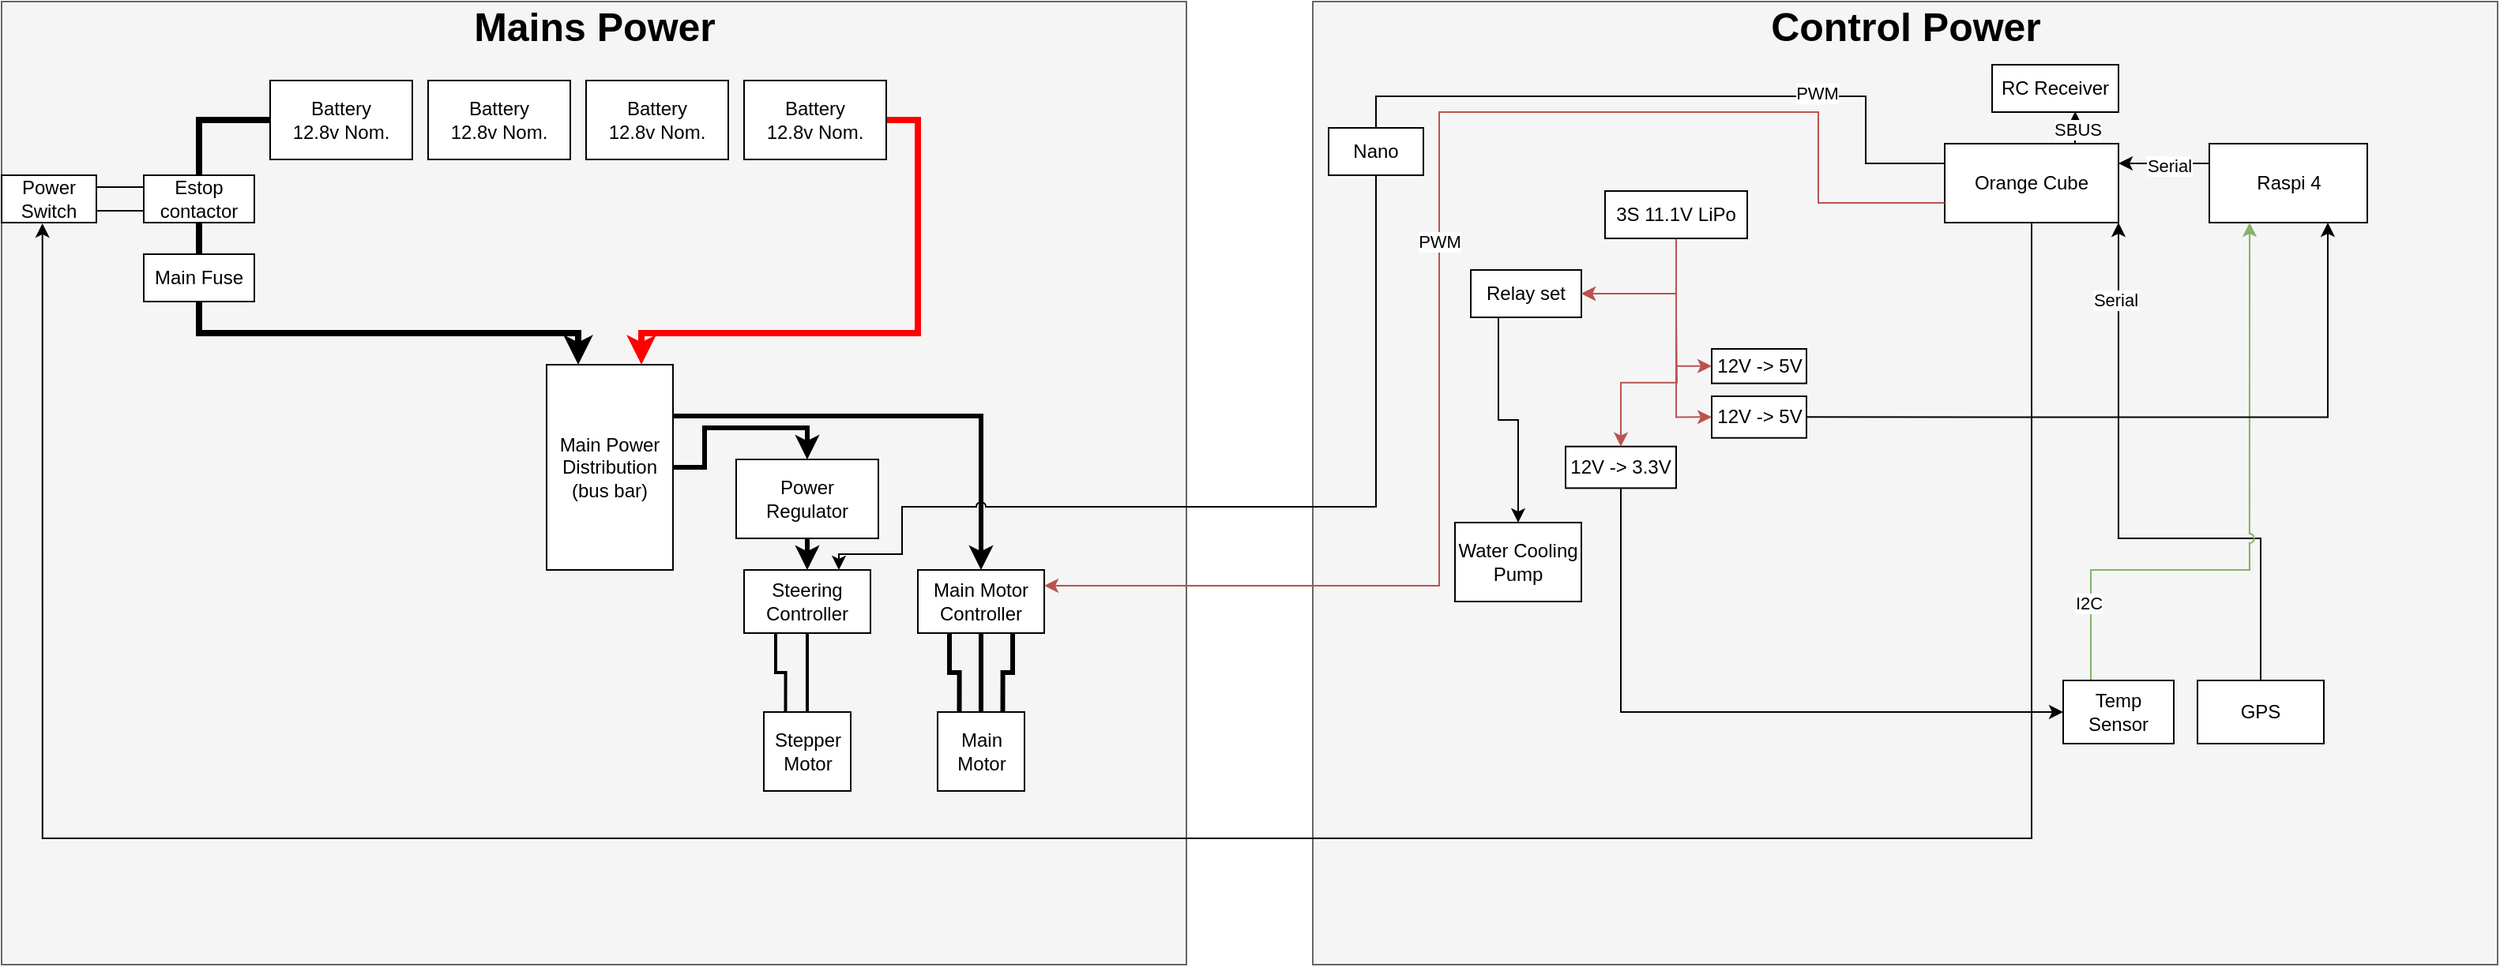 <mxfile version="26.1.2" pages="2">
  <diagram name="Page-1" id="ZD2AZY3po_YRkWNy0Gxr">
    <mxGraphModel grid="1" page="1" gridSize="10" guides="1" tooltips="1" connect="1" arrows="1" fold="1" pageScale="1" pageWidth="850" pageHeight="1100" math="0" shadow="0">
      <root>
        <mxCell id="0" />
        <mxCell id="1" parent="0" />
        <mxCell id="zreNwE0DzPGTC0d9nGYA-27" value="" style="rounded=0;whiteSpace=wrap;html=1;movable=0;resizable=0;rotatable=0;deletable=0;editable=0;locked=1;connectable=0;fillColor=#f5f5f5;fontColor=#333333;strokeColor=#666666;" vertex="1" parent="1">
          <mxGeometry x="870" y="40" width="750" height="610" as="geometry" />
        </mxCell>
        <mxCell id="zreNwE0DzPGTC0d9nGYA-13" value="" style="rounded=0;whiteSpace=wrap;html=1;movable=0;resizable=0;rotatable=0;deletable=0;editable=0;locked=1;connectable=0;fillColor=#f5f5f5;fontColor=#333333;strokeColor=#666666;" vertex="1" parent="1">
          <mxGeometry x="40" y="40" width="750" height="610" as="geometry" />
        </mxCell>
        <mxCell id="zreNwE0DzPGTC0d9nGYA-7" style="edgeStyle=orthogonalEdgeStyle;rounded=0;orthogonalLoop=1;jettySize=auto;html=1;exitX=0;exitY=0.5;exitDx=0;exitDy=0;endArrow=none;endFill=0;entryX=0.5;entryY=0;entryDx=0;entryDy=0;strokeWidth=4;" edge="1" parent="1" source="zreNwE0DzPGTC0d9nGYA-1" target="zreNwE0DzPGTC0d9nGYA-9">
          <mxGeometry relative="1" as="geometry">
            <mxPoint x="160" y="200" as="targetPoint" />
          </mxGeometry>
        </mxCell>
        <mxCell id="zreNwE0DzPGTC0d9nGYA-1" value="Battery&lt;div&gt;12.8v Nom.&lt;/div&gt;" style="rounded=0;whiteSpace=wrap;html=1;" vertex="1" parent="1">
          <mxGeometry x="210" y="90" width="90" height="50" as="geometry" />
        </mxCell>
        <mxCell id="zreNwE0DzPGTC0d9nGYA-20" style="edgeStyle=orthogonalEdgeStyle;rounded=0;orthogonalLoop=1;jettySize=auto;html=1;exitX=1;exitY=0.25;exitDx=0;exitDy=0;entryX=0.5;entryY=0;entryDx=0;entryDy=0;strokeWidth=3;" edge="1" parent="1" source="zreNwE0DzPGTC0d9nGYA-14" target="zreNwE0DzPGTC0d9nGYA-19">
          <mxGeometry relative="1" as="geometry" />
        </mxCell>
        <mxCell id="zreNwE0DzPGTC0d9nGYA-26" style="edgeStyle=orthogonalEdgeStyle;rounded=0;orthogonalLoop=1;jettySize=auto;html=1;exitX=0.5;exitY=1;exitDx=0;exitDy=0;entryX=0.5;entryY=0;entryDx=0;entryDy=0;strokeWidth=3;" edge="1" parent="1" source="zreNwE0DzPGTC0d9nGYA-36" target="zreNwE0DzPGTC0d9nGYA-25">
          <mxGeometry relative="1" as="geometry" />
        </mxCell>
        <mxCell id="zreNwE0DzPGTC0d9nGYA-14" value="Main Power Distribution (bus bar)" style="rounded=0;whiteSpace=wrap;html=1;" vertex="1" parent="1">
          <mxGeometry x="385" y="270" width="80" height="130" as="geometry" />
        </mxCell>
        <mxCell id="zreNwE0DzPGTC0d9nGYA-31" style="edgeStyle=orthogonalEdgeStyle;rounded=0;orthogonalLoop=1;jettySize=auto;html=1;exitX=0.5;exitY=1;exitDx=0;exitDy=0;entryX=0.5;entryY=0;entryDx=0;entryDy=0;strokeWidth=3;endArrow=none;startFill=0;" edge="1" parent="1" source="zreNwE0DzPGTC0d9nGYA-19" target="zreNwE0DzPGTC0d9nGYA-29">
          <mxGeometry relative="1" as="geometry" />
        </mxCell>
        <mxCell id="zreNwE0DzPGTC0d9nGYA-32" style="edgeStyle=orthogonalEdgeStyle;rounded=0;orthogonalLoop=1;jettySize=auto;html=1;exitX=0.75;exitY=1;exitDx=0;exitDy=0;entryX=0.75;entryY=0;entryDx=0;entryDy=0;strokeWidth=3;endArrow=none;startFill=0;" edge="1" parent="1" source="zreNwE0DzPGTC0d9nGYA-19" target="zreNwE0DzPGTC0d9nGYA-29">
          <mxGeometry relative="1" as="geometry" />
        </mxCell>
        <mxCell id="zreNwE0DzPGTC0d9nGYA-33" style="edgeStyle=orthogonalEdgeStyle;rounded=0;orthogonalLoop=1;jettySize=auto;html=1;exitX=0.25;exitY=1;exitDx=0;exitDy=0;entryX=0.25;entryY=0;entryDx=0;entryDy=0;strokeWidth=3;endArrow=none;startFill=0;" edge="1" parent="1" source="zreNwE0DzPGTC0d9nGYA-19" target="zreNwE0DzPGTC0d9nGYA-29">
          <mxGeometry relative="1" as="geometry" />
        </mxCell>
        <mxCell id="zreNwE0DzPGTC0d9nGYA-19" value="Main Motor Controller" style="rounded=0;whiteSpace=wrap;html=1;" vertex="1" parent="1">
          <mxGeometry x="620" y="400" width="80" height="40" as="geometry" />
        </mxCell>
        <mxCell id="zreNwE0DzPGTC0d9nGYA-4" value="Battery&lt;div&gt;12.8v Nom.&lt;/div&gt;" style="rounded=0;whiteSpace=wrap;html=1;" vertex="1" parent="1">
          <mxGeometry x="310" y="90" width="90" height="50" as="geometry" />
        </mxCell>
        <mxCell id="zreNwE0DzPGTC0d9nGYA-21" value="&lt;font size=&quot;1&quot; style=&quot;&quot;&gt;&lt;b style=&quot;font-size: 25px;&quot;&gt;Mains Power&lt;/b&gt;&lt;/font&gt;" style="text;html=1;align=center;verticalAlign=middle;whiteSpace=wrap;rounded=0;" vertex="1" parent="1">
          <mxGeometry x="292.5" y="40" width="245" height="30" as="geometry" />
        </mxCell>
        <mxCell id="zreNwE0DzPGTC0d9nGYA-12" style="edgeStyle=orthogonalEdgeStyle;rounded=0;orthogonalLoop=1;jettySize=auto;html=1;exitX=0.5;exitY=1;exitDx=0;exitDy=0;entryX=0.5;entryY=0;entryDx=0;entryDy=0;endArrow=none;endFill=0;strokeWidth=4;" edge="1" parent="1" source="zreNwE0DzPGTC0d9nGYA-9" target="zreNwE0DzPGTC0d9nGYA-10">
          <mxGeometry relative="1" as="geometry" />
        </mxCell>
        <mxCell id="zreNwE0DzPGTC0d9nGYA-9" value="Estop contactor" style="rounded=0;whiteSpace=wrap;html=1;" vertex="1" parent="1">
          <mxGeometry x="130" y="150" width="70" height="30" as="geometry" />
        </mxCell>
        <mxCell id="3sMR3VsLrN0ZcjiLXHX5-24" style="edgeStyle=orthogonalEdgeStyle;rounded=0;orthogonalLoop=1;jettySize=auto;html=1;exitX=0.5;exitY=1;exitDx=0;exitDy=0;entryX=1;entryY=0.5;entryDx=0;entryDy=0;fillColor=#f8cecc;strokeColor=#b85450;" edge="1" parent="1" source="3sMR3VsLrN0ZcjiLXHX5-1" target="h8vWr-0fU1azsKMIVWBq-1">
          <mxGeometry relative="1" as="geometry">
            <mxPoint x="1100" y="170" as="targetPoint" />
            <Array as="points">
              <mxPoint x="1100" y="225" />
            </Array>
          </mxGeometry>
        </mxCell>
        <mxCell id="3sMR3VsLrN0ZcjiLXHX5-1" value="3S 11.1V LiPo" style="rounded=0;whiteSpace=wrap;html=1;" vertex="1" parent="1">
          <mxGeometry x="1055" y="160" width="90" height="30" as="geometry" />
        </mxCell>
        <mxCell id="zreNwE0DzPGTC0d9nGYA-17" style="edgeStyle=orthogonalEdgeStyle;rounded=0;orthogonalLoop=1;jettySize=auto;html=1;exitX=0.5;exitY=1;exitDx=0;exitDy=0;entryX=0.25;entryY=0;entryDx=0;entryDy=0;strokeWidth=4;" edge="1" parent="1" source="zreNwE0DzPGTC0d9nGYA-10" target="zreNwE0DzPGTC0d9nGYA-14">
          <mxGeometry relative="1" as="geometry" />
        </mxCell>
        <mxCell id="zreNwE0DzPGTC0d9nGYA-10" value="Main Fuse" style="rounded=0;whiteSpace=wrap;html=1;" vertex="1" parent="1">
          <mxGeometry x="130" y="200" width="70" height="30" as="geometry" />
        </mxCell>
        <mxCell id="5YNw9E2dcwWVD_3MhTGU-11" style="edgeStyle=orthogonalEdgeStyle;rounded=0;orthogonalLoop=1;jettySize=auto;html=1;exitX=0.5;exitY=0;exitDx=0;exitDy=0;entryX=1;entryY=1;entryDx=0;entryDy=0;jumpStyle=arc;" edge="1" parent="1" source="5YNw9E2dcwWVD_3MhTGU-2" target="3sMR3VsLrN0ZcjiLXHX5-4">
          <mxGeometry relative="1" as="geometry">
            <Array as="points">
              <mxPoint x="1470" y="380" />
              <mxPoint x="1380" y="380" />
            </Array>
          </mxGeometry>
        </mxCell>
        <mxCell id="3KcajGZly7d9iE73Feds-2" value="Serial" style="edgeLabel;html=1;align=center;verticalAlign=middle;resizable=0;points=[];" connectable="0" vertex="1" parent="5YNw9E2dcwWVD_3MhTGU-11">
          <mxGeometry x="0.744" y="2" relative="1" as="geometry">
            <mxPoint as="offset" />
          </mxGeometry>
        </mxCell>
        <mxCell id="5YNw9E2dcwWVD_3MhTGU-2" value="GPS" style="rounded=0;whiteSpace=wrap;html=1;" vertex="1" parent="1">
          <mxGeometry x="1430" y="470" width="80" height="40" as="geometry" />
        </mxCell>
        <mxCell id="3sMR3VsLrN0ZcjiLXHX5-23" style="edgeStyle=orthogonalEdgeStyle;rounded=0;orthogonalLoop=1;jettySize=auto;html=1;exitX=0;exitY=0.25;exitDx=0;exitDy=0;entryX=0.75;entryY=0;entryDx=0;entryDy=0;jumpStyle=arc;" edge="1" parent="1" source="3sMR3VsLrN0ZcjiLXHX5-4" target="zreNwE0DzPGTC0d9nGYA-25">
          <mxGeometry relative="1" as="geometry">
            <Array as="points">
              <mxPoint x="1220" y="143" />
              <mxPoint x="1220" y="100" />
              <mxPoint x="910" y="100" />
              <mxPoint x="910" y="360" />
              <mxPoint x="610" y="360" />
              <mxPoint x="610" y="390" />
              <mxPoint x="570" y="390" />
            </Array>
          </mxGeometry>
        </mxCell>
        <mxCell id="kqWejGTpFmdWCvAGBIy--8" value="PWM" style="edgeLabel;html=1;align=center;verticalAlign=middle;resizable=0;points=[];" connectable="0" vertex="1" parent="3sMR3VsLrN0ZcjiLXHX5-23">
          <mxGeometry x="-0.763" y="-2" relative="1" as="geometry">
            <mxPoint as="offset" />
          </mxGeometry>
        </mxCell>
        <mxCell id="3sMR3VsLrN0ZcjiLXHX5-4" value="&lt;div align=&quot;center&quot;&gt;Orange Cube&lt;/div&gt;" style="rounded=0;whiteSpace=wrap;html=1;align=center;" vertex="1" parent="1">
          <mxGeometry x="1270" y="130" width="110" height="50" as="geometry" />
        </mxCell>
        <mxCell id="5YNw9E2dcwWVD_3MhTGU-13" style="edgeStyle=orthogonalEdgeStyle;rounded=0;orthogonalLoop=1;jettySize=auto;html=1;exitX=0;exitY=0.25;exitDx=0;exitDy=0;entryX=1;entryY=0.25;entryDx=0;entryDy=0;jumpStyle=arc;" edge="1" parent="1" source="5YNw9E2dcwWVD_3MhTGU-4" target="3sMR3VsLrN0ZcjiLXHX5-4">
          <mxGeometry relative="1" as="geometry" />
        </mxCell>
        <mxCell id="3KcajGZly7d9iE73Feds-1" value="Serial" style="edgeLabel;html=1;align=center;verticalAlign=middle;resizable=0;points=[];" connectable="0" vertex="1" parent="5YNw9E2dcwWVD_3MhTGU-13">
          <mxGeometry x="-0.091" y="1" relative="1" as="geometry">
            <mxPoint as="offset" />
          </mxGeometry>
        </mxCell>
        <mxCell id="5YNw9E2dcwWVD_3MhTGU-4" value="Raspi 4" style="rounded=0;whiteSpace=wrap;html=1;" vertex="1" parent="1">
          <mxGeometry x="1437.5" y="130" width="100" height="50" as="geometry" />
        </mxCell>
        <mxCell id="zreNwE0DzPGTC0d9nGYA-11" style="edgeStyle=orthogonalEdgeStyle;rounded=0;orthogonalLoop=1;jettySize=auto;html=1;exitX=1;exitY=0.5;exitDx=0;exitDy=0;endArrow=classic;endFill=1;entryX=0.75;entryY=0;entryDx=0;entryDy=0;strokeWidth=4;strokeColor=#FF0000;" edge="1" parent="1" source="zreNwE0DzPGTC0d9nGYA-3" target="zreNwE0DzPGTC0d9nGYA-14">
          <mxGeometry relative="1" as="geometry">
            <mxPoint x="640.0" y="190" as="targetPoint" />
            <Array as="points">
              <mxPoint x="620" y="115" />
              <mxPoint x="620" y="250" />
              <mxPoint x="445" y="250" />
            </Array>
          </mxGeometry>
        </mxCell>
        <mxCell id="3sMR3VsLrN0ZcjiLXHX5-11" style="edgeStyle=orthogonalEdgeStyle;rounded=0;orthogonalLoop=1;jettySize=auto;html=1;exitX=0.25;exitY=0;exitDx=0;exitDy=0;fillColor=#d5e8d4;strokeColor=#82b366;jumpStyle=arc;entryX=0.25;entryY=1;entryDx=0;entryDy=0;" edge="1" parent="1" source="5YNw9E2dcwWVD_3MhTGU-5" target="5YNw9E2dcwWVD_3MhTGU-4">
          <mxGeometry relative="1" as="geometry">
            <mxPoint x="1345" y="475" as="sourcePoint" />
            <mxPoint x="1351" y="210" as="targetPoint" />
            <Array as="points">
              <mxPoint x="1362" y="400" />
              <mxPoint x="1463" y="400" />
              <mxPoint x="1463" y="180" />
            </Array>
          </mxGeometry>
        </mxCell>
        <mxCell id="3sMR3VsLrN0ZcjiLXHX5-12" value="I2C" style="edgeLabel;html=1;align=center;verticalAlign=middle;resizable=0;points=[];" vertex="1" connectable="0" parent="3sMR3VsLrN0ZcjiLXHX5-11">
          <mxGeometry x="-0.801" relative="1" as="geometry">
            <mxPoint x="-2" y="-10" as="offset" />
          </mxGeometry>
        </mxCell>
        <mxCell id="5YNw9E2dcwWVD_3MhTGU-5" value="Temp Sensor" style="rounded=0;whiteSpace=wrap;html=1;" vertex="1" parent="1">
          <mxGeometry x="1345" y="470" width="70" height="40" as="geometry" />
        </mxCell>
        <mxCell id="zreNwE0DzPGTC0d9nGYA-3" value="Battery&lt;div&gt;12.8v Nom.&lt;/div&gt;" style="rounded=0;whiteSpace=wrap;html=1;" vertex="1" parent="1">
          <mxGeometry x="510" y="90" width="90" height="50" as="geometry" />
        </mxCell>
        <mxCell id="3sMR3VsLrN0ZcjiLXHX5-8" style="edgeStyle=orthogonalEdgeStyle;rounded=0;orthogonalLoop=1;jettySize=auto;html=1;exitX=0;exitY=0.75;exitDx=0;exitDy=0;entryX=1;entryY=0.25;entryDx=0;entryDy=0;fillColor=#f8cecc;strokeColor=#b85450;jumpStyle=arc;" edge="1" parent="1" source="3sMR3VsLrN0ZcjiLXHX5-4" target="zreNwE0DzPGTC0d9nGYA-19">
          <mxGeometry relative="1" as="geometry">
            <Array as="points">
              <mxPoint x="1190" y="167" />
              <mxPoint x="1190" y="110" />
              <mxPoint x="950" y="110" />
              <mxPoint x="950" y="410" />
            </Array>
          </mxGeometry>
        </mxCell>
        <mxCell id="3sMR3VsLrN0ZcjiLXHX5-16" value="PWM" style="edgeLabel;html=1;align=center;verticalAlign=middle;resizable=0;points=[];" vertex="1" connectable="0" parent="3sMR3VsLrN0ZcjiLXHX5-8">
          <mxGeometry x="-0.931" relative="1" as="geometry">
            <mxPoint x="-288" y="24" as="offset" />
          </mxGeometry>
        </mxCell>
        <mxCell id="zreNwE0DzPGTC0d9nGYA-5" value="Battery&lt;div&gt;12.8v Nom.&lt;/div&gt;" style="rounded=0;whiteSpace=wrap;html=1;" vertex="1" parent="1">
          <mxGeometry x="410" y="90" width="90" height="50" as="geometry" />
        </mxCell>
        <mxCell id="zreNwE0DzPGTC0d9nGYA-23" style="edgeStyle=orthogonalEdgeStyle;rounded=0;orthogonalLoop=1;jettySize=auto;html=1;exitX=1;exitY=0.25;exitDx=0;exitDy=0;entryX=0;entryY=0.25;entryDx=0;entryDy=0;endArrow=none;endFill=0;" edge="1" parent="1" source="zreNwE0DzPGTC0d9nGYA-22" target="zreNwE0DzPGTC0d9nGYA-9">
          <mxGeometry relative="1" as="geometry" />
        </mxCell>
        <mxCell id="zreNwE0DzPGTC0d9nGYA-24" style="edgeStyle=orthogonalEdgeStyle;rounded=0;orthogonalLoop=1;jettySize=auto;html=1;exitX=1;exitY=0.75;exitDx=0;exitDy=0;entryX=0;entryY=0.75;entryDx=0;entryDy=0;endArrow=none;endFill=0;" edge="1" parent="1" source="zreNwE0DzPGTC0d9nGYA-22" target="zreNwE0DzPGTC0d9nGYA-9">
          <mxGeometry relative="1" as="geometry" />
        </mxCell>
        <mxCell id="zreNwE0DzPGTC0d9nGYA-22" value="Power Switch" style="rounded=0;whiteSpace=wrap;html=1;" vertex="1" parent="1">
          <mxGeometry x="40" y="150" width="60" height="30" as="geometry" />
        </mxCell>
        <mxCell id="zreNwE0DzPGTC0d9nGYA-34" style="edgeStyle=orthogonalEdgeStyle;rounded=0;orthogonalLoop=1;jettySize=auto;html=1;exitX=0.25;exitY=1;exitDx=0;exitDy=0;entryX=0.25;entryY=0;entryDx=0;entryDy=0;strokeWidth=2;endArrow=none;startFill=0;" edge="1" parent="1" source="zreNwE0DzPGTC0d9nGYA-25" target="zreNwE0DzPGTC0d9nGYA-30">
          <mxGeometry relative="1" as="geometry" />
        </mxCell>
        <mxCell id="zreNwE0DzPGTC0d9nGYA-35" style="edgeStyle=orthogonalEdgeStyle;rounded=0;orthogonalLoop=1;jettySize=auto;html=1;exitX=0.5;exitY=1;exitDx=0;exitDy=0;entryX=0.5;entryY=0;entryDx=0;entryDy=0;strokeWidth=2;endArrow=none;startFill=0;" edge="1" parent="1" source="zreNwE0DzPGTC0d9nGYA-25" target="zreNwE0DzPGTC0d9nGYA-30">
          <mxGeometry relative="1" as="geometry" />
        </mxCell>
        <mxCell id="zreNwE0DzPGTC0d9nGYA-25" value="Steering Controller" style="rounded=0;whiteSpace=wrap;html=1;" vertex="1" parent="1">
          <mxGeometry x="510" y="400" width="80" height="40" as="geometry" />
        </mxCell>
        <mxCell id="zreNwE0DzPGTC0d9nGYA-28" value="&lt;font size=&quot;1&quot; style=&quot;&quot;&gt;&lt;b style=&quot;font-size: 25px;&quot;&gt;Control Power&lt;/b&gt;&lt;/font&gt;" style="text;html=1;align=center;verticalAlign=middle;whiteSpace=wrap;rounded=0;" vertex="1" parent="1">
          <mxGeometry x="1122.5" y="40" width="245" height="30" as="geometry" />
        </mxCell>
        <mxCell id="3sMR3VsLrN0ZcjiLXHX5-26" value="&lt;div&gt;Water Cooling Pump&lt;/div&gt;" style="rounded=0;whiteSpace=wrap;html=1;" vertex="1" parent="1">
          <mxGeometry x="960" y="370" width="80" height="50" as="geometry" />
        </mxCell>
        <mxCell id="zreNwE0DzPGTC0d9nGYA-29" value="Main Motor" style="rounded=0;whiteSpace=wrap;html=1;" vertex="1" parent="1">
          <mxGeometry x="632.5" y="490" width="55" height="50" as="geometry" />
        </mxCell>
        <mxCell id="zreNwE0DzPGTC0d9nGYA-30" value="Stepper Motor" style="rounded=0;whiteSpace=wrap;html=1;" vertex="1" parent="1">
          <mxGeometry x="522.5" y="490" width="55" height="50" as="geometry" />
        </mxCell>
        <mxCell id="3sMR3VsLrN0ZcjiLXHX5-27" style="edgeStyle=orthogonalEdgeStyle;rounded=0;orthogonalLoop=1;jettySize=auto;html=1;exitX=0.25;exitY=1;exitDx=0;exitDy=0;entryX=0.5;entryY=0;entryDx=0;entryDy=0;" edge="1" parent="1" source="h8vWr-0fU1azsKMIVWBq-1" target="3sMR3VsLrN0ZcjiLXHX5-26">
          <mxGeometry relative="1" as="geometry" />
        </mxCell>
        <mxCell id="zreNwE0DzPGTC0d9nGYA-37" value="" style="edgeStyle=orthogonalEdgeStyle;rounded=0;orthogonalLoop=1;jettySize=auto;html=1;exitX=1;exitY=0.5;exitDx=0;exitDy=0;entryX=0.5;entryY=0;entryDx=0;entryDy=0;strokeWidth=3;" edge="1" parent="1" source="zreNwE0DzPGTC0d9nGYA-14" target="zreNwE0DzPGTC0d9nGYA-36">
          <mxGeometry relative="1" as="geometry">
            <mxPoint x="465" y="335" as="sourcePoint" />
            <mxPoint x="550" y="400" as="targetPoint" />
          </mxGeometry>
        </mxCell>
        <mxCell id="zreNwE0DzPGTC0d9nGYA-36" value="Power Regulator" style="rounded=0;whiteSpace=wrap;html=1;" vertex="1" parent="1">
          <mxGeometry x="505" y="330" width="90" height="50" as="geometry" />
        </mxCell>
        <mxCell id="3sMR3VsLrN0ZcjiLXHX5-29" style="edgeStyle=orthogonalEdgeStyle;rounded=0;orthogonalLoop=1;jettySize=auto;html=1;exitX=1;exitY=0.5;exitDx=0;exitDy=0;entryX=0.75;entryY=1;entryDx=0;entryDy=0;" edge="1" parent="1" source="3sMR3VsLrN0ZcjiLXHX5-17" target="5YNw9E2dcwWVD_3MhTGU-4">
          <mxGeometry relative="1" as="geometry" />
        </mxCell>
        <mxCell id="3sMR3VsLrN0ZcjiLXHX5-32" style="edgeStyle=orthogonalEdgeStyle;rounded=0;orthogonalLoop=1;jettySize=auto;html=1;exitX=0.5;exitY=1;exitDx=0;exitDy=0;entryX=0;entryY=0.5;entryDx=0;entryDy=0;" edge="1" parent="1" source="3sMR3VsLrN0ZcjiLXHX5-22" target="5YNw9E2dcwWVD_3MhTGU-5">
          <mxGeometry relative="1" as="geometry" />
        </mxCell>
        <mxCell id="3sMR3VsLrN0ZcjiLXHX5-15" value="12V -&amp;gt; 5V" style="rounded=0;whiteSpace=wrap;html=1;" vertex="1" parent="1">
          <mxGeometry x="1122.5" y="260" width="60" height="21.82" as="geometry" />
        </mxCell>
        <mxCell id="3sMR3VsLrN0ZcjiLXHX5-17" value="12V -&amp;gt; 5V" style="rounded=0;whiteSpace=wrap;html=1;" vertex="1" parent="1">
          <mxGeometry x="1122.5" y="290" width="60" height="26.36" as="geometry" />
        </mxCell>
        <mxCell id="3sMR3VsLrN0ZcjiLXHX5-22" value="12V -&amp;gt; 3.3V" style="rounded=0;whiteSpace=wrap;html=1;" vertex="1" parent="1">
          <mxGeometry x="1030" y="321.82" width="70" height="26.36" as="geometry" />
        </mxCell>
        <mxCell id="h8vWr-0fU1azsKMIVWBq-1" value="Relay set" style="rounded=0;whiteSpace=wrap;html=1;" vertex="1" parent="1">
          <mxGeometry x="970" y="210" width="70" height="30" as="geometry" />
        </mxCell>
        <mxCell id="kqWejGTpFmdWCvAGBIy--4" value="RC Receiver" style="rounded=0;whiteSpace=wrap;html=1;" vertex="1" parent="1">
          <mxGeometry x="1300" y="80" width="80" height="30" as="geometry" />
        </mxCell>
        <mxCell id="kqWejGTpFmdWCvAGBIy--5" value="" style="endArrow=classic;html=1;rounded=0;exitX=0.75;exitY=0;exitDx=0;exitDy=0;entryX=0.658;entryY=0.985;entryDx=0;entryDy=0;entryPerimeter=0;" edge="1" parent="1" source="3sMR3VsLrN0ZcjiLXHX5-4" target="kqWejGTpFmdWCvAGBIy--4">
          <mxGeometry width="50" height="50" relative="1" as="geometry">
            <mxPoint x="1300" y="100" as="sourcePoint" />
            <mxPoint x="1350" y="50" as="targetPoint" />
          </mxGeometry>
        </mxCell>
        <mxCell id="kqWejGTpFmdWCvAGBIy--6" value="SBUS" style="edgeLabel;html=1;align=center;verticalAlign=middle;resizable=0;points=[];" connectable="0" vertex="1" parent="kqWejGTpFmdWCvAGBIy--5">
          <mxGeometry x="-0.089" y="-1" relative="1" as="geometry">
            <mxPoint as="offset" />
          </mxGeometry>
        </mxCell>
        <mxCell id="kqWejGTpFmdWCvAGBIy--7" value="Nano" style="rounded=0;whiteSpace=wrap;html=1;" vertex="1" parent="1">
          <mxGeometry x="880" y="120" width="60" height="30" as="geometry" />
        </mxCell>
        <mxCell id="Ww2REBRRZrO2q-sd5Aun-3" style="edgeStyle=orthogonalEdgeStyle;rounded=0;orthogonalLoop=1;jettySize=auto;html=1;exitX=0;exitY=0.5;exitDx=0;exitDy=0;entryX=1;entryY=0.5;entryDx=0;entryDy=0;strokeColor=#B85450;" edge="1" parent="1" target="h8vWr-0fU1azsKMIVWBq-1">
          <mxGeometry relative="1" as="geometry">
            <mxPoint x="1060" y="225" as="sourcePoint" />
          </mxGeometry>
        </mxCell>
        <mxCell id="Ww2REBRRZrO2q-sd5Aun-4" style="edgeStyle=orthogonalEdgeStyle;rounded=0;orthogonalLoop=1;jettySize=auto;html=1;exitX=0.5;exitY=1;exitDx=0;exitDy=0;entryX=0.5;entryY=0;entryDx=0;entryDy=0;strokeColor=#B85450;" edge="1" parent="1" target="3sMR3VsLrN0ZcjiLXHX5-22">
          <mxGeometry relative="1" as="geometry">
            <mxPoint x="1100" y="240" as="sourcePoint" />
          </mxGeometry>
        </mxCell>
        <mxCell id="Ww2REBRRZrO2q-sd5Aun-5" style="edgeStyle=orthogonalEdgeStyle;rounded=0;orthogonalLoop=1;jettySize=auto;html=1;exitX=0.5;exitY=1;exitDx=0;exitDy=0;entryX=0;entryY=0.5;entryDx=0;entryDy=0;strokeColor=#B85450;" edge="1" parent="1" target="3sMR3VsLrN0ZcjiLXHX5-15">
          <mxGeometry relative="1" as="geometry">
            <Array as="points">
              <mxPoint x="1100" y="271" />
            </Array>
            <mxPoint x="1100" y="240" as="sourcePoint" />
          </mxGeometry>
        </mxCell>
        <mxCell id="Ww2REBRRZrO2q-sd5Aun-6" style="edgeStyle=orthogonalEdgeStyle;rounded=0;orthogonalLoop=1;jettySize=auto;html=1;exitX=1;exitY=0.5;exitDx=0;exitDy=0;entryX=0;entryY=0.5;entryDx=0;entryDy=0;strokeColor=#B85450;" edge="1" parent="1" source="h8vWr-0fU1azsKMIVWBq-1" target="3sMR3VsLrN0ZcjiLXHX5-17">
          <mxGeometry relative="1" as="geometry">
            <Array as="points">
              <mxPoint x="1100" y="225" />
              <mxPoint x="1100" y="303" />
            </Array>
            <mxPoint x="1100" y="240" as="sourcePoint" />
          </mxGeometry>
        </mxCell>
        <mxCell id="OfIJZ1knGroHp9U_eQhc-1" style="edgeStyle=orthogonalEdgeStyle;rounded=0;orthogonalLoop=1;jettySize=auto;html=1;exitX=0.5;exitY=1;exitDx=0;exitDy=0;entryX=0.431;entryY=1.015;entryDx=0;entryDy=0;entryPerimeter=0;" edge="1" parent="1" source="3sMR3VsLrN0ZcjiLXHX5-4" target="zreNwE0DzPGTC0d9nGYA-22">
          <mxGeometry relative="1" as="geometry">
            <Array as="points">
              <mxPoint x="1325" y="570" />
              <mxPoint x="66" y="570" />
            </Array>
          </mxGeometry>
        </mxCell>
      </root>
    </mxGraphModel>
  </diagram>
  <diagram id="ePiZd-GHFeUIvusoDIpY" name="Page-2">
    <mxGraphModel grid="1" page="1" gridSize="10" guides="1" tooltips="1" connect="1" arrows="1" fold="1" pageScale="1" pageWidth="850" pageHeight="1100" math="0" shadow="0">
      <root>
        <mxCell id="0" />
        <mxCell id="1" parent="0" />
        <mxCell id="DOTn7qH4twziqL4VAzRf-12" value="" style="rounded=0;whiteSpace=wrap;html=1;fillColor=#F5F5F5;connectable=0;" vertex="1" parent="1">
          <mxGeometry x="100" y="50" width="650" height="270" as="geometry" />
        </mxCell>
        <mxCell id="DOTn7qH4twziqL4VAzRf-5" style="edgeStyle=orthogonalEdgeStyle;rounded=0;orthogonalLoop=1;jettySize=auto;html=1;exitX=1;exitY=0.75;exitDx=0;exitDy=0;entryX=0;entryY=0.25;entryDx=0;entryDy=0;strokeWidth=4;endArrow=none;endFill=0;curved=1;" edge="1" parent="1" source="DOTn7qH4twziqL4VAzRf-1" target="DOTn7qH4twziqL4VAzRf-2">
          <mxGeometry relative="1" as="geometry" />
        </mxCell>
        <mxCell id="DOTn7qH4twziqL4VAzRf-1" value="Battery&lt;div&gt;12.8v Nom.&lt;/div&gt;" style="rounded=0;whiteSpace=wrap;html=1;" vertex="1" parent="1">
          <mxGeometry x="185" y="90" width="90" height="50" as="geometry" />
        </mxCell>
        <mxCell id="DOTn7qH4twziqL4VAzRf-2" value="Battery&lt;div&gt;12.8v Nom.&lt;/div&gt;" style="rounded=0;whiteSpace=wrap;html=1;" vertex="1" parent="1">
          <mxGeometry x="315" y="90" width="90" height="50" as="geometry" />
        </mxCell>
        <mxCell id="DOTn7qH4twziqL4VAzRf-3" value="Battery&lt;div&gt;12.8v Nom.&lt;/div&gt;" style="rounded=0;whiteSpace=wrap;html=1;" vertex="1" parent="1">
          <mxGeometry x="575" y="90" width="90" height="50" as="geometry" />
        </mxCell>
        <mxCell id="DOTn7qH4twziqL4VAzRf-4" value="Battery&lt;div&gt;12.8v Nom.&lt;/div&gt;" style="rounded=0;whiteSpace=wrap;html=1;" vertex="1" parent="1">
          <mxGeometry x="445" y="90" width="90" height="50" as="geometry" />
        </mxCell>
        <mxCell id="DOTn7qH4twziqL4VAzRf-6" style="edgeStyle=orthogonalEdgeStyle;rounded=0;orthogonalLoop=1;jettySize=auto;html=1;exitX=1;exitY=0.75;exitDx=0;exitDy=0;entryX=0;entryY=0.25;entryDx=0;entryDy=0;strokeWidth=4;endArrow=none;endFill=0;curved=1;" edge="1" parent="1" source="DOTn7qH4twziqL4VAzRf-2" target="DOTn7qH4twziqL4VAzRf-4">
          <mxGeometry relative="1" as="geometry">
            <mxPoint x="285" y="138" as="sourcePoint" />
            <mxPoint x="325" y="113" as="targetPoint" />
          </mxGeometry>
        </mxCell>
        <mxCell id="DOTn7qH4twziqL4VAzRf-8" style="edgeStyle=orthogonalEdgeStyle;rounded=0;orthogonalLoop=1;jettySize=auto;html=1;exitX=1;exitY=0.75;exitDx=0;exitDy=0;entryX=0;entryY=0.25;entryDx=0;entryDy=0;strokeWidth=4;endArrow=none;endFill=0;curved=1;" edge="1" parent="1" source="DOTn7qH4twziqL4VAzRf-4" target="DOTn7qH4twziqL4VAzRf-3">
          <mxGeometry relative="1" as="geometry">
            <mxPoint x="415" y="138" as="sourcePoint" />
            <mxPoint x="455" y="113" as="targetPoint" />
          </mxGeometry>
        </mxCell>
        <mxCell id="CxeMSOrERKlVJ8zb56Xm-1" style="edgeStyle=orthogonalEdgeStyle;rounded=1;orthogonalLoop=1;jettySize=auto;html=1;exitX=1;exitY=0.5;exitDx=0;exitDy=0;strokeColor=#FF0000;strokeWidth=4;align=center;verticalAlign=middle;fontFamily=Helvetica;fontSize=11;fontColor=default;labelBackgroundColor=default;endArrow=oval;endFill=1;curved=0;" edge="1" parent="1" source="dGIVRr1nrCgUvFd5vQNy-1">
          <mxGeometry relative="1" as="geometry">
            <mxPoint x="408" y="280" as="targetPoint" />
            <mxPoint x="407.5" y="260" as="sourcePoint" />
            <Array as="points">
              <mxPoint x="408" y="180" />
              <mxPoint x="408" y="280" />
            </Array>
          </mxGeometry>
        </mxCell>
        <mxCell id="CxeMSOrERKlVJ8zb56Xm-4" value="High Voltage Distribution" style="edgeLabel;html=1;align=center;verticalAlign=middle;resizable=0;points=[];labelBackgroundColor=none;" connectable="0" vertex="1" parent="CxeMSOrERKlVJ8zb56Xm-1">
          <mxGeometry x="-0.235" relative="1" as="geometry">
            <mxPoint x="27" y="120" as="offset" />
          </mxGeometry>
        </mxCell>
        <mxCell id="CxeMSOrERKlVJ8zb56Xm-2" style="edgeStyle=orthogonalEdgeStyle;rounded=1;orthogonalLoop=1;jettySize=auto;html=1;exitX=1;exitY=0.5;exitDx=0;exitDy=0;strokeColor=default;strokeWidth=4;align=center;verticalAlign=middle;fontFamily=Helvetica;fontSize=11;fontColor=default;labelBackgroundColor=default;endArrow=oval;endFill=1;curved=0;" edge="1" parent="1" source="DOTn7qH4twziqL4VAzRf-3">
          <mxGeometry relative="1" as="geometry">
            <mxPoint x="444" y="280" as="targetPoint" />
            <mxPoint x="442.5" y="260" as="sourcePoint" />
            <Array as="points">
              <mxPoint x="685" y="115" />
              <mxPoint x="685" y="180" />
              <mxPoint x="444" y="180" />
              <mxPoint x="444" y="280" />
            </Array>
          </mxGeometry>
        </mxCell>
        <mxCell id="DOTn7qH4twziqL4VAzRf-10" style="edgeStyle=orthogonalEdgeStyle;rounded=0;orthogonalLoop=1;jettySize=auto;html=1;exitX=0;exitY=0.5;exitDx=0;exitDy=0;entryX=0;entryY=0.25;entryDx=0;entryDy=0;strokeWidth=4;endArrow=none;endFill=0;curved=1;strokeColor=#FF0000;" edge="1" parent="1" source="FrV0u2xLDczyCekJsZLG-2" target="DOTn7qH4twziqL4VAzRf-1">
          <mxGeometry relative="1" as="geometry">
            <mxPoint x="425" y="148" as="sourcePoint" />
            <mxPoint x="465" y="123" as="targetPoint" />
          </mxGeometry>
        </mxCell>
        <mxCell id="FrV0u2xLDczyCekJsZLG-3" value="" style="edgeStyle=orthogonalEdgeStyle;rounded=0;orthogonalLoop=1;jettySize=auto;html=1;exitX=0;exitY=0.5;exitDx=0;exitDy=0;entryX=1;entryY=0.5;entryDx=0;entryDy=0;strokeWidth=4;endArrow=none;endFill=0;curved=1;strokeColor=#FF0000;" edge="1" parent="1" source="dGIVRr1nrCgUvFd5vQNy-1" target="FrV0u2xLDczyCekJsZLG-2">
          <mxGeometry relative="1" as="geometry">
            <mxPoint x="408" y="200" as="sourcePoint" />
            <mxPoint x="185" y="103" as="targetPoint" />
          </mxGeometry>
        </mxCell>
        <mxCell id="dGIVRr1nrCgUvFd5vQNy-5" style="edgeStyle=orthogonalEdgeStyle;rounded=1;orthogonalLoop=1;jettySize=auto;html=1;exitX=0.25;exitY=1;exitDx=0;exitDy=0;entryX=0.5;entryY=0;entryDx=0;entryDy=0;curved=0;endArrow=none;startFill=0;" edge="1" parent="1" source="FrV0u2xLDczyCekJsZLG-2" target="dGIVRr1nrCgUvFd5vQNy-4">
          <mxGeometry relative="1" as="geometry" />
        </mxCell>
        <mxCell id="dGIVRr1nrCgUvFd5vQNy-11" style="edgeStyle=orthogonalEdgeStyle;rounded=1;orthogonalLoop=1;jettySize=auto;html=1;exitX=0.75;exitY=1;exitDx=0;exitDy=0;dashed=1;strokeColor=#FF0000;align=center;verticalAlign=middle;fontFamily=Helvetica;fontSize=11;fontColor=default;labelBackgroundColor=default;endArrow=oval;startFill=0;startArrow=none;curved=0;fillColor=#a20025;endFill=1;" edge="1" parent="1" source="FrV0u2xLDczyCekJsZLG-2">
          <mxGeometry relative="1" as="geometry">
            <mxPoint x="300" y="290" as="targetPoint" />
            <Array as="points">
              <mxPoint x="245" y="240" />
            </Array>
          </mxGeometry>
        </mxCell>
        <mxCell id="FrV0u2xLDczyCekJsZLG-2" value="High Voltage Contactor" style="rounded=0;whiteSpace=wrap;html=1;" vertex="1" parent="1">
          <mxGeometry x="185" y="160" width="80" height="40" as="geometry" />
        </mxCell>
        <mxCell id="dGIVRr1nrCgUvFd5vQNy-1" value="High Voltage Fuse" style="rounded=0;whiteSpace=wrap;html=1;" vertex="1" parent="1">
          <mxGeometry x="280" y="160" width="50" height="40" as="geometry" />
        </mxCell>
        <mxCell id="dGIVRr1nrCgUvFd5vQNy-9" style="edgeStyle=orthogonalEdgeStyle;rounded=1;orthogonalLoop=1;jettySize=auto;html=1;exitX=1;exitY=0.5;exitDx=0;exitDy=0;dashed=1;curved=0;endArrow=oval;endFill=1;" edge="1" parent="1" source="dGIVRr1nrCgUvFd5vQNy-3">
          <mxGeometry relative="1" as="geometry">
            <mxPoint x="270" y="290" as="targetPoint" />
          </mxGeometry>
        </mxCell>
        <mxCell id="dGIVRr1nrCgUvFd5vQNy-10" value="Low Voltage Power" style="edgeLabel;html=1;align=center;verticalAlign=bottom;resizable=0;points=[];labelPosition=center;verticalLabelPosition=top;labelBackgroundColor=none;" connectable="0" vertex="1" parent="dGIVRr1nrCgUvFd5vQNy-9">
          <mxGeometry x="0.173" y="-1" relative="1" as="geometry">
            <mxPoint x="24" y="39" as="offset" />
          </mxGeometry>
        </mxCell>
        <mxCell id="dGIVRr1nrCgUvFd5vQNy-3" value="Power switch" style="rounded=0;whiteSpace=wrap;html=1;" vertex="1" parent="1">
          <mxGeometry x="150" y="260" width="80" height="20" as="geometry" />
        </mxCell>
        <mxCell id="dGIVRr1nrCgUvFd5vQNy-6" style="edgeStyle=orthogonalEdgeStyle;rounded=1;orthogonalLoop=1;jettySize=auto;html=1;exitX=0.5;exitY=1;exitDx=0;exitDy=0;entryX=0.5;entryY=0;entryDx=0;entryDy=0;curved=0;endArrow=none;startFill=0;" edge="1" parent="1" source="dGIVRr1nrCgUvFd5vQNy-4" target="dGIVRr1nrCgUvFd5vQNy-3">
          <mxGeometry relative="1" as="geometry" />
        </mxCell>
        <mxCell id="dGIVRr1nrCgUvFd5vQNy-4" value="Remote switch" style="rounded=0;whiteSpace=wrap;html=1;" vertex="1" parent="1">
          <mxGeometry x="150" y="220" width="80" height="30" as="geometry" />
        </mxCell>
        <mxCell id="dGIVRr1nrCgUvFd5vQNy-12" value="&lt;b&gt;&lt;font style=&quot;font-size: 16px;&quot;&gt;High Voltage Supply&lt;/font&gt;&lt;/b&gt;" style="text;html=1;align=center;verticalAlign=middle;whiteSpace=wrap;rounded=0;fontFamily=Helvetica;fontSize=12;fontColor=default;strokeColor=default;" vertex="1" parent="1">
          <mxGeometry x="343" y="50" width="165" height="30" as="geometry" />
        </mxCell>
        <mxCell id="CxeMSOrERKlVJ8zb56Xm-5" value="" style="rounded=0;whiteSpace=wrap;html=1;fillColor=#F5F5F5;connectable=0;movable=0;" vertex="1" parent="1">
          <mxGeometry x="100" y="370" width="650" height="270" as="geometry" />
        </mxCell>
        <mxCell id="CxeMSOrERKlVJ8zb56Xm-6" value="&lt;b&gt;&lt;font style=&quot;font-size: 16px;&quot;&gt;High Voltage Distribution&lt;/font&gt;&lt;/b&gt;" style="text;html=1;align=center;verticalAlign=middle;whiteSpace=wrap;rounded=0;fontFamily=Helvetica;fontSize=12;fontColor=default;strokeColor=default;" vertex="1" parent="1">
          <mxGeometry x="326" y="370" width="198" height="30" as="geometry" />
        </mxCell>
        <mxCell id="CxeMSOrERKlVJ8zb56Xm-9" style="edgeStyle=orthogonalEdgeStyle;rounded=1;orthogonalLoop=1;jettySize=auto;html=1;exitX=0.25;exitY=0;exitDx=0;exitDy=0;strokeColor=#FF0000;strokeWidth=4;align=center;verticalAlign=middle;fontFamily=Helvetica;fontSize=11;fontColor=default;labelBackgroundColor=default;endArrow=oval;endFill=1;curved=0;" edge="1" parent="1" source="CxeMSOrERKlVJ8zb56Xm-8">
          <mxGeometry relative="1" as="geometry">
            <mxPoint x="406.524" y="430" as="targetPoint" />
          </mxGeometry>
        </mxCell>
        <mxCell id="CPMB_8IKliLRgDYzLths-8" value="High Voltage Supply" style="edgeLabel;html=1;align=center;verticalAlign=middle;resizable=0;points=[];labelBackgroundColor=none;" connectable="0" vertex="1" parent="CxeMSOrERKlVJ8zb56Xm-9">
          <mxGeometry x="0.297" relative="1" as="geometry">
            <mxPoint x="20" y="-33" as="offset" />
          </mxGeometry>
        </mxCell>
        <mxCell id="CxeMSOrERKlVJ8zb56Xm-10" style="edgeStyle=orthogonalEdgeStyle;rounded=1;orthogonalLoop=1;jettySize=auto;html=1;exitX=0.75;exitY=0;exitDx=0;exitDy=0;strokeColor=default;strokeWidth=4;align=center;verticalAlign=middle;fontFamily=Helvetica;fontSize=11;fontColor=default;labelBackgroundColor=default;endArrow=oval;endFill=1;curved=0;" edge="1" parent="1" source="CxeMSOrERKlVJ8zb56Xm-8">
          <mxGeometry relative="1" as="geometry">
            <mxPoint x="444.143" y="430" as="targetPoint" />
          </mxGeometry>
        </mxCell>
        <mxCell id="Kn3dwxmPKJ9AzcDfvH_b-4" style="edgeStyle=orthogonalEdgeStyle;rounded=1;orthogonalLoop=1;jettySize=auto;html=1;exitX=0;exitY=0.25;exitDx=0;exitDy=0;entryX=1;entryY=0.25;entryDx=0;entryDy=0;endArrow=none;startFill=0;endSize=6;strokeWidth=2;strokeColor=#FF0000;curved=0;" edge="1" parent="1" source="CxeMSOrERKlVJ8zb56Xm-8" target="Kn3dwxmPKJ9AzcDfvH_b-3">
          <mxGeometry relative="1" as="geometry" />
        </mxCell>
        <mxCell id="Kn3dwxmPKJ9AzcDfvH_b-5" style="edgeStyle=orthogonalEdgeStyle;rounded=1;orthogonalLoop=1;jettySize=auto;html=1;exitX=0;exitY=0.75;exitDx=0;exitDy=0;entryX=1;entryY=0.75;entryDx=0;entryDy=0;endArrow=none;startFill=0;endSize=6;strokeWidth=2;curved=0;" edge="1" parent="1" source="CxeMSOrERKlVJ8zb56Xm-8" target="Kn3dwxmPKJ9AzcDfvH_b-3">
          <mxGeometry relative="1" as="geometry" />
        </mxCell>
        <mxCell id="CPMB_8IKliLRgDYzLths-6" style="edgeStyle=orthogonalEdgeStyle;rounded=1;orthogonalLoop=1;jettySize=auto;html=1;exitX=1;exitY=0.25;exitDx=0;exitDy=0;entryX=0;entryY=0.25;entryDx=0;entryDy=0;strokeWidth=3;endArrow=none;startFill=0;curved=0;strokeColor=#FF0000;" edge="1" parent="1" source="CxeMSOrERKlVJ8zb56Xm-8" target="CPMB_8IKliLRgDYzLths-1">
          <mxGeometry relative="1" as="geometry" />
        </mxCell>
        <mxCell id="CPMB_8IKliLRgDYzLths-7" style="edgeStyle=orthogonalEdgeStyle;rounded=1;orthogonalLoop=1;jettySize=auto;html=1;exitX=1;exitY=0.75;exitDx=0;exitDy=0;entryX=0;entryY=0.75;entryDx=0;entryDy=0;strokeWidth=3;endArrow=none;startFill=0;curved=0;" edge="1" parent="1" source="CxeMSOrERKlVJ8zb56Xm-8" target="CPMB_8IKliLRgDYzLths-1">
          <mxGeometry relative="1" as="geometry" />
        </mxCell>
        <mxCell id="CxeMSOrERKlVJ8zb56Xm-8" value="High Voltage Bus Bar" style="whiteSpace=wrap;html=1;aspect=fixed;" vertex="1" parent="1">
          <mxGeometry x="388" y="477.5" width="75" height="75" as="geometry" />
        </mxCell>
        <mxCell id="CPMB_8IKliLRgDYzLths-9" style="edgeStyle=orthogonalEdgeStyle;rounded=1;orthogonalLoop=1;jettySize=auto;html=1;exitX=0.5;exitY=0;exitDx=0;exitDy=0;exitPerimeter=0;endArrow=oval;endFill=1;curved=0;strokeColor=#CCCC00;" edge="1" parent="1" source="Kn3dwxmPKJ9AzcDfvH_b-1">
          <mxGeometry relative="1" as="geometry">
            <mxPoint x="202.714" y="430" as="targetPoint" />
          </mxGeometry>
        </mxCell>
        <mxCell id="CPMB_8IKliLRgDYzLths-10" value="Control System" style="edgeLabel;html=1;align=center;verticalAlign=middle;resizable=0;points=[];labelBackgroundColor=none;" connectable="0" vertex="1" parent="CPMB_8IKliLRgDYzLths-9">
          <mxGeometry x="0.235" y="1" relative="1" as="geometry">
            <mxPoint x="3" y="-40" as="offset" />
          </mxGeometry>
        </mxCell>
        <mxCell id="Kn3dwxmPKJ9AzcDfvH_b-1" value="Stepper Driver" style="rounded=0;whiteSpace=wrap;html=1;shadow=0;points=[[0,0,0,0,0],[0,0.25,0,0,0],[0,0.5,0,0,0],[0,0.75,0,0,0],[0,1,0,0,0],[0.25,0,0,0,0],[0.25,1,0,0,0],[0.38,1,0,0,0],[0.5,0,0,0,0],[0.63,1,0,0,0],[0.75,0,0,0,0],[0.75,1,0,0,0],[1,0,0,0,0],[1,0.25,0,0,0],[1,0.5,0,0,0],[1,0.75,0,0,0],[1,1,0,0,0]];" vertex="1" parent="1">
          <mxGeometry x="162.5" y="495" width="80" height="40" as="geometry" />
        </mxCell>
        <mxCell id="Kn3dwxmPKJ9AzcDfvH_b-2" value="Stepper Motor" style="rounded=0;whiteSpace=wrap;html=1;points=[[0,0,0,0,0],[0,0.25,0,0,0],[0,0.5,0,0,0],[0,0.75,0,0,0],[0,1,0,0,0],[0.25,0,0,0,0],[0.25,1,0,0,0],[0.42,0,0,0,0],[0.5,1,0,0,0],[0.58,0,0,0,0],[0.75,0,0,0,0],[0.75,1,0,0,0],[1,0,0,0,0],[1,0.25,0,0,0],[1,0.5,0,0,0],[1,0.75,0,0,0],[1,1,0,0,0]];" vertex="1" parent="1">
          <mxGeometry x="175" y="570" width="55" height="50" as="geometry" />
        </mxCell>
        <mxCell id="Kn3dwxmPKJ9AzcDfvH_b-6" style="edgeStyle=orthogonalEdgeStyle;rounded=1;orthogonalLoop=1;jettySize=auto;html=1;exitX=0;exitY=0.25;exitDx=0;exitDy=0;entryX=1;entryY=0.25;entryDx=0;entryDy=0;curved=0;strokeWidth=2;endArrow=none;startFill=0;strokeColor=#FF0000;" edge="1" parent="1" source="Kn3dwxmPKJ9AzcDfvH_b-3" target="Kn3dwxmPKJ9AzcDfvH_b-1">
          <mxGeometry relative="1" as="geometry" />
        </mxCell>
        <mxCell id="Kn3dwxmPKJ9AzcDfvH_b-7" style="edgeStyle=orthogonalEdgeStyle;rounded=1;orthogonalLoop=1;jettySize=auto;html=1;exitX=0;exitY=0.75;exitDx=0;exitDy=0;entryX=1;entryY=0.75;entryDx=0;entryDy=0;curved=0;strokeWidth=2;endArrow=none;startFill=0;" edge="1" parent="1" source="Kn3dwxmPKJ9AzcDfvH_b-3" target="Kn3dwxmPKJ9AzcDfvH_b-1">
          <mxGeometry relative="1" as="geometry" />
        </mxCell>
        <mxCell id="Kn3dwxmPKJ9AzcDfvH_b-3" value="Power Regulator" style="rounded=0;whiteSpace=wrap;html=1;" vertex="1" parent="1">
          <mxGeometry x="265" y="495" width="70" height="40" as="geometry" />
        </mxCell>
        <mxCell id="Kn3dwxmPKJ9AzcDfvH_b-9" style="edgeStyle=orthogonalEdgeStyle;rounded=1;orthogonalLoop=1;jettySize=auto;html=1;exitX=0.75;exitY=1;exitDx=0;exitDy=0;exitPerimeter=0;entryX=0.75;entryY=0;entryDx=0;entryDy=0;entryPerimeter=0;fillColor=#e3c800;strokeColor=#FF8000;curved=0;endArrow=none;startFill=0;" edge="1" parent="1" source="Kn3dwxmPKJ9AzcDfvH_b-1" target="Kn3dwxmPKJ9AzcDfvH_b-2">
          <mxGeometry relative="1" as="geometry">
            <Array as="points">
              <mxPoint x="223" y="550" />
              <mxPoint x="216" y="550" />
            </Array>
          </mxGeometry>
        </mxCell>
        <mxCell id="Kn3dwxmPKJ9AzcDfvH_b-10" style="edgeStyle=orthogonalEdgeStyle;rounded=1;orthogonalLoop=1;jettySize=auto;html=1;exitX=0.63;exitY=1;exitDx=0;exitDy=0;exitPerimeter=0;entryX=0.58;entryY=0;entryDx=0;entryDy=0;entryPerimeter=0;fillColor=#e3c800;strokeColor=#FF8000;curved=0;endArrow=none;startFill=0;" edge="1" parent="1" source="Kn3dwxmPKJ9AzcDfvH_b-1" target="Kn3dwxmPKJ9AzcDfvH_b-2">
          <mxGeometry relative="1" as="geometry">
            <Array as="points">
              <mxPoint x="213" y="550" />
              <mxPoint x="207" y="550" />
            </Array>
          </mxGeometry>
        </mxCell>
        <mxCell id="Kn3dwxmPKJ9AzcDfvH_b-11" style="edgeStyle=orthogonalEdgeStyle;rounded=1;orthogonalLoop=1;jettySize=auto;html=1;exitX=0.38;exitY=1;exitDx=0;exitDy=0;exitPerimeter=0;entryX=0.42;entryY=0;entryDx=0;entryDy=0;entryPerimeter=0;fillColor=#e3c800;strokeColor=#FF8000;curved=0;endArrow=none;startFill=0;" edge="1" parent="1" source="Kn3dwxmPKJ9AzcDfvH_b-1" target="Kn3dwxmPKJ9AzcDfvH_b-2">
          <mxGeometry relative="1" as="geometry">
            <Array as="points">
              <mxPoint x="193" y="550" />
              <mxPoint x="198" y="550" />
            </Array>
          </mxGeometry>
        </mxCell>
        <mxCell id="Kn3dwxmPKJ9AzcDfvH_b-12" style="edgeStyle=orthogonalEdgeStyle;rounded=1;orthogonalLoop=1;jettySize=auto;html=1;exitX=0.25;exitY=1;exitDx=0;exitDy=0;exitPerimeter=0;entryX=0.25;entryY=0;entryDx=0;entryDy=0;entryPerimeter=0;fillColor=#e3c800;strokeColor=#FF8000;curved=0;endArrow=none;startFill=0;" edge="1" parent="1" source="Kn3dwxmPKJ9AzcDfvH_b-1" target="Kn3dwxmPKJ9AzcDfvH_b-2">
          <mxGeometry relative="1" as="geometry">
            <Array as="points">
              <mxPoint x="183" y="550" />
              <mxPoint x="189" y="550" />
            </Array>
          </mxGeometry>
        </mxCell>
        <mxCell id="CPMB_8IKliLRgDYzLths-3" style="edgeStyle=orthogonalEdgeStyle;rounded=1;orthogonalLoop=1;jettySize=auto;html=1;exitX=0.25;exitY=1;exitDx=0;exitDy=0;entryX=0.25;entryY=0;entryDx=0;entryDy=0;curved=0;strokeWidth=3;endArrow=none;startFill=0;" edge="1" parent="1" source="CPMB_8IKliLRgDYzLths-1" target="CPMB_8IKliLRgDYzLths-2">
          <mxGeometry relative="1" as="geometry">
            <Array as="points">
              <mxPoint x="540" y="550" />
              <mxPoint x="546" y="550" />
            </Array>
          </mxGeometry>
        </mxCell>
        <mxCell id="CPMB_8IKliLRgDYzLths-4" style="edgeStyle=orthogonalEdgeStyle;rounded=1;orthogonalLoop=1;jettySize=auto;html=1;exitX=0.5;exitY=1;exitDx=0;exitDy=0;entryX=0.5;entryY=0;entryDx=0;entryDy=0;curved=0;strokeWidth=3;endArrow=none;startFill=0;" edge="1" parent="1" source="CPMB_8IKliLRgDYzLths-1" target="CPMB_8IKliLRgDYzLths-2">
          <mxGeometry relative="1" as="geometry" />
        </mxCell>
        <mxCell id="CPMB_8IKliLRgDYzLths-5" style="edgeStyle=orthogonalEdgeStyle;rounded=1;orthogonalLoop=1;jettySize=auto;html=1;exitX=0.75;exitY=1;exitDx=0;exitDy=0;entryX=0.75;entryY=0;entryDx=0;entryDy=0;curved=0;strokeWidth=3;endArrow=none;startFill=0;" edge="1" parent="1" source="CPMB_8IKliLRgDYzLths-1" target="CPMB_8IKliLRgDYzLths-2">
          <mxGeometry relative="1" as="geometry">
            <Array as="points">
              <mxPoint x="580" y="550" />
              <mxPoint x="574" y="550" />
            </Array>
          </mxGeometry>
        </mxCell>
        <mxCell id="CPMB_8IKliLRgDYzLths-12" style="edgeStyle=orthogonalEdgeStyle;rounded=1;orthogonalLoop=1;jettySize=auto;html=1;exitX=0.5;exitY=0;exitDx=0;exitDy=0;endArrow=oval;endFill=1;strokeColor=#CCCC00;curved=0;" edge="1" parent="1" source="CPMB_8IKliLRgDYzLths-1">
          <mxGeometry relative="1" as="geometry">
            <mxPoint x="559.857" y="430" as="targetPoint" />
          </mxGeometry>
        </mxCell>
        <mxCell id="CPMB_8IKliLRgDYzLths-1" value="Main Motor Controller" style="rounded=0;whiteSpace=wrap;html=1;" vertex="1" parent="1">
          <mxGeometry x="520" y="495" width="80" height="40" as="geometry" />
        </mxCell>
        <mxCell id="CPMB_8IKliLRgDYzLths-2" value="Main Motor" style="rounded=0;whiteSpace=wrap;html=1;" vertex="1" parent="1">
          <mxGeometry x="532.5" y="570" width="55" height="50" as="geometry" />
        </mxCell>
        <mxCell id="CPMB_8IKliLRgDYzLths-13" value="Control System" style="edgeLabel;html=1;align=center;verticalAlign=middle;resizable=0;points=[];labelBackgroundColor=none;" connectable="0" vertex="1" parent="1">
          <mxGeometry x="559.996" y="413.998" as="geometry" />
        </mxCell>
        <mxCell id="CPMB_8IKliLRgDYzLths-14" value="PWM" style="edgeLabel;html=1;align=center;verticalAlign=middle;resizable=0;points=[];labelBackgroundColor=none;" connectable="0" vertex="1" parent="1">
          <mxGeometry x="574.999" y="460.003" as="geometry" />
        </mxCell>
        <mxCell id="XnDNOOgOxWeL8tc4tcoc-1" value="" style="rounded=0;whiteSpace=wrap;html=1;fillColor=#F5F5F5;connectable=0;movable=0;resizable=1;rotatable=1;deletable=1;editable=0;locked=0;" vertex="1" parent="1">
          <mxGeometry x="100.5" y="700" width="650" height="270" as="geometry" />
        </mxCell>
        <mxCell id="XnDNOOgOxWeL8tc4tcoc-2" value="&lt;b&gt;&lt;font style=&quot;font-size: 16px;&quot;&gt;Low Voltage distribution&lt;/font&gt;&lt;/b&gt;" style="text;html=1;align=center;verticalAlign=middle;whiteSpace=wrap;rounded=0;fontFamily=Helvetica;fontSize=12;fontColor=default;strokeColor=default;movable=1;resizable=1;rotatable=1;deletable=1;editable=1;locked=0;connectable=1;" vertex="1" parent="1">
          <mxGeometry x="326.5" y="700" width="198" height="30" as="geometry" />
        </mxCell>
        <mxCell id="k6y1uNmfyd4vj9BvxnKL-1" value="" style="rounded=0;whiteSpace=wrap;html=1;fillColor=#F5F5F5;connectable=0;movable=0;resizable=1;rotatable=1;deletable=1;editable=1;locked=0;" vertex="1" parent="1">
          <mxGeometry x="870" y="45" width="650" height="270" as="geometry" />
        </mxCell>
        <mxCell id="k6y1uNmfyd4vj9BvxnKL-2" value="&lt;b&gt;&lt;font style=&quot;font-size: 16px;&quot;&gt;Control System&lt;/font&gt;&lt;/b&gt;" style="text;html=1;align=center;verticalAlign=middle;whiteSpace=wrap;rounded=0;fontFamily=Helvetica;fontSize=12;fontColor=default;strokeColor=default;movable=1;resizable=1;rotatable=1;deletable=1;editable=1;locked=0;connectable=1;" vertex="1" parent="1">
          <mxGeometry x="1096" y="45" width="198" height="30" as="geometry" />
        </mxCell>
        <mxCell id="RE3PE8szvGJfAqYibWEq-2" style="edgeStyle=orthogonalEdgeStyle;rounded=1;orthogonalLoop=1;jettySize=auto;html=1;exitX=0.75;exitY=1;exitDx=0;exitDy=0;entryX=0.75;entryY=0;entryDx=0;entryDy=0;curved=0;strokeWidth=1;endArrow=none;startFill=0;strokeColor=#FF0000;" edge="1" parent="1" source="k6y1uNmfyd4vj9BvxnKL-3" target="RE3PE8szvGJfAqYibWEq-1">
          <mxGeometry relative="1" as="geometry" />
        </mxCell>
        <mxCell id="RE3PE8szvGJfAqYibWEq-3" style="edgeStyle=orthogonalEdgeStyle;rounded=1;orthogonalLoop=1;jettySize=auto;html=1;exitX=0.25;exitY=1;exitDx=0;exitDy=0;entryX=0.25;entryY=0;entryDx=0;entryDy=0;curved=0;endArrow=none;startFill=0;" edge="1" parent="1" source="k6y1uNmfyd4vj9BvxnKL-3" target="RE3PE8szvGJfAqYibWEq-1">
          <mxGeometry relative="1" as="geometry">
            <Array as="points">
              <mxPoint x="164" y="835" />
              <mxPoint x="277" y="835" />
              <mxPoint x="277" y="870" />
            </Array>
          </mxGeometry>
        </mxCell>
        <mxCell id="RE3PE8szvGJfAqYibWEq-5" style="edgeStyle=orthogonalEdgeStyle;rounded=1;orthogonalLoop=1;jettySize=auto;html=1;exitX=0.25;exitY=1;exitDx=0;exitDy=0;entryX=0.25;entryY=0;entryDx=0;entryDy=0;curved=0;endArrow=none;startFill=0;" edge="1" parent="1" source="k6y1uNmfyd4vj9BvxnKL-3" target="k6y1uNmfyd4vj9BvxnKL-4">
          <mxGeometry relative="1" as="geometry">
            <Array as="points">
              <mxPoint x="164" y="845" />
              <mxPoint x="161" y="845" />
            </Array>
          </mxGeometry>
        </mxCell>
        <mxCell id="RE3PE8szvGJfAqYibWEq-13" style="edgeStyle=orthogonalEdgeStyle;rounded=1;orthogonalLoop=1;jettySize=auto;html=1;exitX=0.75;exitY=1;exitDx=0;exitDy=0;entryX=0;entryY=0.25;entryDx=0;entryDy=0;curved=0;endArrow=none;startFill=0;strokeColor=#FF0000;" edge="1" parent="1" source="k6y1uNmfyd4vj9BvxnKL-3" target="RE3PE8szvGJfAqYibWEq-8">
          <mxGeometry relative="1" as="geometry">
            <Array as="points">
              <mxPoint x="197" y="785" />
              <mxPoint x="363" y="785" />
              <mxPoint x="363" y="788" />
            </Array>
          </mxGeometry>
        </mxCell>
        <mxCell id="RE3PE8szvGJfAqYibWEq-14" style="edgeStyle=orthogonalEdgeStyle;rounded=1;orthogonalLoop=1;jettySize=auto;html=1;exitX=0.25;exitY=1;exitDx=0;exitDy=0;entryX=0;entryY=0.75;entryDx=0;entryDy=0;curved=0;endArrow=none;startFill=0;jumpStyle=arc;" edge="1" parent="1" source="k6y1uNmfyd4vj9BvxnKL-3" target="RE3PE8szvGJfAqYibWEq-8">
          <mxGeometry relative="1" as="geometry">
            <mxPoint x="343" y="825" as="targetPoint" />
          </mxGeometry>
        </mxCell>
        <mxCell id="_lxbv1cb1IhAz4bvTnTO-4" style="edgeStyle=orthogonalEdgeStyle;rounded=1;orthogonalLoop=1;jettySize=auto;html=1;exitX=0.75;exitY=1;exitDx=0;exitDy=0;entryX=0.75;entryY=0;entryDx=0;entryDy=0;strokeColor=#FF0000;curved=0;endArrow=none;startFill=0;" edge="1" parent="1" source="k6y1uNmfyd4vj9BvxnKL-3" target="_lxbv1cb1IhAz4bvTnTO-1">
          <mxGeometry relative="1" as="geometry">
            <mxPoint x="240" y="930" as="targetPoint" />
            <Array as="points">
              <mxPoint x="197" y="853" />
              <mxPoint x="240" y="853" />
              <mxPoint x="240" y="920" />
              <mxPoint x="200" y="920" />
            </Array>
          </mxGeometry>
        </mxCell>
        <mxCell id="k6y1uNmfyd4vj9BvxnKL-3" value="3S Battery" style="rounded=0;whiteSpace=wrap;html=1;" vertex="1" parent="1">
          <mxGeometry x="148" y="755" width="65" height="20" as="geometry" />
        </mxCell>
        <mxCell id="_lxbv1cb1IhAz4bvTnTO-2" style="edgeStyle=orthogonalEdgeStyle;rounded=1;orthogonalLoop=1;jettySize=auto;html=1;exitX=0.25;exitY=1;exitDx=0;exitDy=0;entryX=0.25;entryY=0;entryDx=0;entryDy=0;endArrow=none;startFill=0;curved=0;" edge="1" parent="1" source="k6y1uNmfyd4vj9BvxnKL-4" target="_lxbv1cb1IhAz4bvTnTO-1">
          <mxGeometry relative="1" as="geometry" />
        </mxCell>
        <mxCell id="k6y1uNmfyd4vj9BvxnKL-4" value="Relay Set" style="rounded=0;whiteSpace=wrap;html=1;" vertex="1" parent="1">
          <mxGeometry x="138" y="865" width="90" height="40" as="geometry" />
        </mxCell>
        <mxCell id="RE3PE8szvGJfAqYibWEq-19" style="edgeStyle=orthogonalEdgeStyle;rounded=1;orthogonalLoop=1;jettySize=auto;html=1;exitX=1;exitY=0.25;exitDx=0;exitDy=0;entryX=0;entryY=0.25;entryDx=0;entryDy=0;endArrow=none;startFill=0;curved=0;strokeColor=#FF0000;" edge="1" parent="1" source="RE3PE8szvGJfAqYibWEq-1" target="RE3PE8szvGJfAqYibWEq-18">
          <mxGeometry relative="1" as="geometry" />
        </mxCell>
        <mxCell id="RE3PE8szvGJfAqYibWEq-20" style="edgeStyle=orthogonalEdgeStyle;rounded=1;orthogonalLoop=1;jettySize=auto;html=1;exitX=1;exitY=0.75;exitDx=0;exitDy=0;entryX=0;entryY=0.75;entryDx=0;entryDy=0;endArrow=none;startFill=0;curved=0;" edge="1" parent="1" source="RE3PE8szvGJfAqYibWEq-1" target="RE3PE8szvGJfAqYibWEq-18">
          <mxGeometry relative="1" as="geometry" />
        </mxCell>
        <mxCell id="RE3PE8szvGJfAqYibWEq-1" value="12V to 5V buck converter" style="rounded=0;whiteSpace=wrap;html=1;" vertex="1" parent="1">
          <mxGeometry x="255.5" y="870" width="85" height="30" as="geometry" />
        </mxCell>
        <mxCell id="RE3PE8szvGJfAqYibWEq-10" style="edgeStyle=orthogonalEdgeStyle;rounded=1;orthogonalLoop=1;jettySize=auto;html=1;entryX=0.5;entryY=1;entryDx=0;entryDy=0;curved=0;endArrow=none;startFill=0;strokeColor=#97D077;exitX=1;exitY=0.25;exitDx=0;exitDy=0;" edge="1" parent="1" source="RE3PE8szvGJfAqYibWEq-8" target="RE3PE8szvGJfAqYibWEq-9">
          <mxGeometry relative="1" as="geometry">
            <mxPoint x="533" y="775" as="sourcePoint" />
            <Array as="points">
              <mxPoint x="473" y="788" />
              <mxPoint x="473" y="775" />
            </Array>
          </mxGeometry>
        </mxCell>
        <mxCell id="RE3PE8szvGJfAqYibWEq-11" value="SBUS" style="edgeLabel;html=1;align=center;verticalAlign=middle;resizable=0;points=[];labelBackgroundColor=none;" connectable="0" vertex="1" parent="RE3PE8szvGJfAqYibWEq-10">
          <mxGeometry x="0.252" relative="1" as="geometry">
            <mxPoint x="31" y="3" as="offset" />
          </mxGeometry>
        </mxCell>
        <mxCell id="RE3PE8szvGJfAqYibWEq-8" value="Cube Pilot" style="whiteSpace=wrap;html=1;aspect=fixed;" vertex="1" parent="1">
          <mxGeometry x="373" y="775" width="50" height="50" as="geometry" />
        </mxCell>
        <mxCell id="RE3PE8szvGJfAqYibWEq-9" value="RC Receiver" style="rounded=0;whiteSpace=wrap;html=1;" vertex="1" parent="1">
          <mxGeometry x="438" y="755" width="70" height="20" as="geometry" />
        </mxCell>
        <mxCell id="RE3PE8szvGJfAqYibWEq-16" style="edgeStyle=orthogonalEdgeStyle;rounded=1;orthogonalLoop=1;jettySize=auto;html=1;exitX=0.5;exitY=0;exitDx=0;exitDy=0;entryX=1;entryY=0.75;entryDx=0;entryDy=0;curved=0;strokeColor=#66B2FF;endArrow=none;startFill=0;" edge="1" parent="1" source="RE3PE8szvGJfAqYibWEq-15" target="RE3PE8szvGJfAqYibWEq-8">
          <mxGeometry relative="1" as="geometry">
            <mxPoint x="443" y="805" as="targetPoint" />
            <Array as="points">
              <mxPoint x="473" y="813" />
              <mxPoint x="443" y="813" />
            </Array>
          </mxGeometry>
        </mxCell>
        <mxCell id="RE3PE8szvGJfAqYibWEq-17" value="Serial" style="edgeLabel;html=1;align=center;verticalAlign=middle;resizable=0;points=[];labelBackgroundColor=none;" connectable="0" vertex="1" parent="RE3PE8szvGJfAqYibWEq-16">
          <mxGeometry x="-0.35" relative="1" as="geometry">
            <mxPoint x="28" as="offset" />
          </mxGeometry>
        </mxCell>
        <mxCell id="RE3PE8szvGJfAqYibWEq-15" value="GPS" style="rounded=0;whiteSpace=wrap;html=1;" vertex="1" parent="1">
          <mxGeometry x="438" y="825" width="70" height="20" as="geometry" />
        </mxCell>
        <mxCell id="RE3PE8szvGJfAqYibWEq-21" style="edgeStyle=orthogonalEdgeStyle;rounded=1;orthogonalLoop=1;jettySize=auto;html=1;exitX=0.25;exitY=0;exitDx=0;exitDy=0;entryX=0.5;entryY=1;entryDx=0;entryDy=0;curved=0;endArrow=none;startFill=0;strokeColor=#66B2FF;" edge="1" parent="1" source="RE3PE8szvGJfAqYibWEq-18" target="RE3PE8szvGJfAqYibWEq-8">
          <mxGeometry relative="1" as="geometry">
            <Array as="points">
              <mxPoint x="418" y="845" />
              <mxPoint x="398" y="845" />
            </Array>
          </mxGeometry>
        </mxCell>
        <mxCell id="RE3PE8szvGJfAqYibWEq-18" value="Raspberry Pi" style="rounded=0;whiteSpace=wrap;html=1;" vertex="1" parent="1">
          <mxGeometry x="388" y="855" width="120" height="60" as="geometry" />
        </mxCell>
        <mxCell id="_lxbv1cb1IhAz4bvTnTO-1" value="cooling pump" style="rounded=0;whiteSpace=wrap;html=1;" vertex="1" parent="1">
          <mxGeometry x="140.5" y="930" width="80" height="30" as="geometry" />
        </mxCell>
        <mxCell id="_lxbv1cb1IhAz4bvTnTO-26" style="edgeStyle=orthogonalEdgeStyle;rounded=1;orthogonalLoop=1;jettySize=auto;html=1;exitX=1;exitY=0.75;exitDx=0;exitDy=0;entryX=0.5;entryY=0;entryDx=0;entryDy=0;curved=0;endArrow=none;startFill=0;strokeColor=#66B2FF;" edge="1" parent="1" source="_lxbv1cb1IhAz4bvTnTO-10" target="_lxbv1cb1IhAz4bvTnTO-12">
          <mxGeometry relative="1" as="geometry">
            <Array as="points">
              <mxPoint x="1295" y="158" />
              <mxPoint x="1335" y="158" />
            </Array>
          </mxGeometry>
        </mxCell>
        <mxCell id="_lxbv1cb1IhAz4bvTnTO-27" value="Serial" style="edgeLabel;html=1;align=center;verticalAlign=middle;resizable=0;points=[];labelBackgroundColor=none;" connectable="0" vertex="1" parent="_lxbv1cb1IhAz4bvTnTO-26">
          <mxGeometry x="0.628" y="-2" relative="1" as="geometry">
            <mxPoint x="37" y="-1" as="offset" />
          </mxGeometry>
        </mxCell>
        <mxCell id="_lxbv1cb1IhAz4bvTnTO-28" style="edgeStyle=orthogonalEdgeStyle;rounded=1;orthogonalLoop=1;jettySize=auto;html=1;exitX=0;exitY=0.75;exitDx=0;exitDy=0;entryX=0.75;entryY=0;entryDx=0;entryDy=0;strokeColor=#FF8000;endArrow=none;startFill=0;curved=0;" edge="1" parent="1" source="_lxbv1cb1IhAz4bvTnTO-10" target="_lxbv1cb1IhAz4bvTnTO-19">
          <mxGeometry relative="1" as="geometry" />
        </mxCell>
        <mxCell id="_lxbv1cb1IhAz4bvTnTO-31" value="Analog" style="edgeLabel;html=1;align=center;verticalAlign=middle;resizable=0;points=[];labelBackgroundColor=none;" connectable="0" vertex="1" parent="_lxbv1cb1IhAz4bvTnTO-28">
          <mxGeometry x="-0.169" y="-1" relative="1" as="geometry">
            <mxPoint x="-6" y="13" as="offset" />
          </mxGeometry>
        </mxCell>
        <mxCell id="_lxbv1cb1IhAz4bvTnTO-29" style="edgeStyle=orthogonalEdgeStyle;rounded=1;orthogonalLoop=1;jettySize=auto;html=1;exitX=0.5;exitY=1;exitDx=0;exitDy=0;entryX=0.75;entryY=0;entryDx=0;entryDy=0;curved=0;endArrow=none;startFill=0;strokeColor=#66B2FF;" edge="1" parent="1" source="_lxbv1cb1IhAz4bvTnTO-10" target="_lxbv1cb1IhAz4bvTnTO-13">
          <mxGeometry relative="1" as="geometry" />
        </mxCell>
        <mxCell id="_lxbv1cb1IhAz4bvTnTO-30" value="Serial" style="edgeLabel;html=1;align=center;verticalAlign=middle;resizable=0;points=[];labelBackgroundColor=none;" connectable="0" vertex="1" parent="_lxbv1cb1IhAz4bvTnTO-29">
          <mxGeometry x="0.151" y="1" relative="1" as="geometry">
            <mxPoint x="-30" y="1" as="offset" />
          </mxGeometry>
        </mxCell>
        <mxCell id="_lxbv1cb1IhAz4bvTnTO-33" style="edgeStyle=orthogonalEdgeStyle;rounded=1;orthogonalLoop=1;jettySize=auto;html=1;exitX=0;exitY=0.25;exitDx=0;exitDy=0;entryX=1;entryY=0.5;entryDx=0;entryDy=0;strokeColor=#CCCC00;curved=0;endArrow=classic;endFill=1;" edge="1" parent="1" source="_lxbv1cb1IhAz4bvTnTO-10" target="_lxbv1cb1IhAz4bvTnTO-32">
          <mxGeometry relative="1" as="geometry" />
        </mxCell>
        <mxCell id="_lxbv1cb1IhAz4bvTnTO-34" value="PWM" style="edgeLabel;html=1;align=center;verticalAlign=middle;resizable=0;points=[];labelBackgroundColor=none;" connectable="0" vertex="1" parent="_lxbv1cb1IhAz4bvTnTO-33">
          <mxGeometry x="0.343" y="1" relative="1" as="geometry">
            <mxPoint x="6" y="-16" as="offset" />
          </mxGeometry>
        </mxCell>
        <mxCell id="_lxbv1cb1IhAz4bvTnTO-35" style="edgeStyle=orthogonalEdgeStyle;rounded=0;orthogonalLoop=1;jettySize=auto;html=1;exitX=0;exitY=0.5;exitDx=0;exitDy=0;endArrow=oval;endFill=1;strokeColor=#CCCC00;" edge="1" parent="1" source="_lxbv1cb1IhAz4bvTnTO-10">
          <mxGeometry relative="1" as="geometry">
            <mxPoint x="1030.0" y="145.111" as="targetPoint" />
          </mxGeometry>
        </mxCell>
        <mxCell id="_lxbv1cb1IhAz4bvTnTO-37" value="PWM" style="edgeLabel;html=1;align=center;verticalAlign=middle;resizable=0;points=[];labelBackgroundColor=none;" connectable="0" vertex="1" parent="_lxbv1cb1IhAz4bvTnTO-35">
          <mxGeometry x="-0.011" y="-1" relative="1" as="geometry">
            <mxPoint x="2" y="-14" as="offset" />
          </mxGeometry>
        </mxCell>
        <mxCell id="_lxbv1cb1IhAz4bvTnTO-38" value="To Propulsion controller" style="edgeLabel;html=1;align=center;verticalAlign=middle;resizable=0;points=[];labelBackgroundColor=none;" connectable="0" vertex="1" parent="_lxbv1cb1IhAz4bvTnTO-35">
          <mxGeometry x="0.734" relative="1" as="geometry">
            <mxPoint x="-66" y="-15" as="offset" />
          </mxGeometry>
        </mxCell>
        <mxCell id="_lxbv1cb1IhAz4bvTnTO-10" value="Cube Pilot" style="whiteSpace=wrap;html=1;aspect=fixed;" vertex="1" parent="1">
          <mxGeometry x="1225" y="120" width="50" height="50" as="geometry" />
        </mxCell>
        <mxCell id="_lxbv1cb1IhAz4bvTnTO-23" style="edgeStyle=orthogonalEdgeStyle;rounded=1;orthogonalLoop=1;jettySize=auto;html=1;exitX=0.5;exitY=1;exitDx=0;exitDy=0;entryX=1;entryY=0.25;entryDx=0;entryDy=0;curved=0;endArrow=none;startFill=0;strokeColor=light-dark(rgba(0, 0, 0, 0), #ededed);" edge="1" parent="1" source="_lxbv1cb1IhAz4bvTnTO-11" target="_lxbv1cb1IhAz4bvTnTO-10">
          <mxGeometry relative="1" as="geometry" />
        </mxCell>
        <mxCell id="_lxbv1cb1IhAz4bvTnTO-24" style="edgeStyle=orthogonalEdgeStyle;rounded=1;orthogonalLoop=1;jettySize=auto;html=1;exitX=0.5;exitY=1;exitDx=0;exitDy=0;entryX=1;entryY=0.25;entryDx=0;entryDy=0;curved=0;strokeColor=#97D077;endArrow=none;startFill=0;" edge="1" parent="1" source="_lxbv1cb1IhAz4bvTnTO-11" target="_lxbv1cb1IhAz4bvTnTO-10">
          <mxGeometry relative="1" as="geometry" />
        </mxCell>
        <mxCell id="_lxbv1cb1IhAz4bvTnTO-25" value="SBUS" style="edgeLabel;html=1;align=center;verticalAlign=middle;resizable=0;points=[];labelBackgroundColor=none;" connectable="0" vertex="1" parent="_lxbv1cb1IhAz4bvTnTO-24">
          <mxGeometry x="-0.399" y="-1" relative="1" as="geometry">
            <mxPoint x="37" y="-2" as="offset" />
          </mxGeometry>
        </mxCell>
        <mxCell id="_lxbv1cb1IhAz4bvTnTO-11" value="RC Receiver" style="rounded=0;whiteSpace=wrap;html=1;" vertex="1" parent="1">
          <mxGeometry x="1300" y="90" width="70" height="20" as="geometry" />
        </mxCell>
        <mxCell id="_lxbv1cb1IhAz4bvTnTO-12" value="GPS" style="rounded=0;whiteSpace=wrap;html=1;" vertex="1" parent="1">
          <mxGeometry x="1300" y="175" width="70" height="20" as="geometry" />
        </mxCell>
        <mxCell id="_lxbv1cb1IhAz4bvTnTO-13" value="Raspberry Pi" style="rounded=0;whiteSpace=wrap;html=1;" vertex="1" parent="1">
          <mxGeometry x="1130" y="215" width="120" height="60" as="geometry" />
        </mxCell>
        <mxCell id="_lxbv1cb1IhAz4bvTnTO-19" value="Relay Set" style="rounded=0;whiteSpace=wrap;html=1;" vertex="1" parent="1">
          <mxGeometry x="1000" y="215" width="90" height="40" as="geometry" />
        </mxCell>
        <mxCell id="_lxbv1cb1IhAz4bvTnTO-20" value="RC Transmitter" style="rounded=0;whiteSpace=wrap;html=1;" vertex="1" parent="1">
          <mxGeometry x="1440" y="55" width="70" height="35" as="geometry" />
        </mxCell>
        <mxCell id="_lxbv1cb1IhAz4bvTnTO-21" value="" style="sketch=0;aspect=fixed;pointerEvents=1;shadow=0;dashed=0;html=1;strokeColor=none;labelPosition=center;verticalLabelPosition=bottom;verticalAlign=top;align=center;fillColor=#00188D;shape=mxgraph.mscae.enterprise.wireless_connection;rotation=135;" vertex="1" parent="1">
          <mxGeometry x="1423.2" y="50" width="16.8" height="20" as="geometry" />
        </mxCell>
        <mxCell id="_lxbv1cb1IhAz4bvTnTO-22" value="" style="sketch=0;aspect=fixed;pointerEvents=1;shadow=0;dashed=0;html=1;strokeColor=none;labelPosition=center;verticalLabelPosition=bottom;verticalAlign=top;align=center;fillColor=#00188D;shape=mxgraph.mscae.enterprise.wireless_connection;rotation=315;" vertex="1" parent="1">
          <mxGeometry x="1370" y="90" width="16.8" height="20" as="geometry" />
        </mxCell>
        <mxCell id="_lxbv1cb1IhAz4bvTnTO-36" style="edgeStyle=orthogonalEdgeStyle;rounded=0;orthogonalLoop=1;jettySize=auto;html=1;exitX=0;exitY=0.5;exitDx=0;exitDy=0;endArrow=oval;endFill=1;strokeColor=#FF8000;" edge="1" parent="1" source="_lxbv1cb1IhAz4bvTnTO-32">
          <mxGeometry relative="1" as="geometry">
            <mxPoint x="1030" y="105" as="targetPoint" />
          </mxGeometry>
        </mxCell>
        <mxCell id="_lxbv1cb1IhAz4bvTnTO-39" value="To Stepper driver" style="edgeLabel;html=1;align=center;verticalAlign=middle;resizable=0;points=[];labelBackgroundColor=none;" connectable="0" vertex="1" parent="_lxbv1cb1IhAz4bvTnTO-36">
          <mxGeometry x="0.511" y="1" relative="1" as="geometry">
            <mxPoint x="-62" y="-16" as="offset" />
          </mxGeometry>
        </mxCell>
        <mxCell id="_lxbv1cb1IhAz4bvTnTO-40" value="Analog" style="edgeLabel;html=1;align=center;verticalAlign=middle;resizable=0;points=[];labelBackgroundColor=none;" connectable="0" vertex="1" parent="_lxbv1cb1IhAz4bvTnTO-36">
          <mxGeometry x="0.425" y="-1" relative="1" as="geometry">
            <mxPoint x="15" y="-14" as="offset" />
          </mxGeometry>
        </mxCell>
        <mxCell id="_lxbv1cb1IhAz4bvTnTO-32" value="Arduino Nano" style="rounded=0;whiteSpace=wrap;html=1;" vertex="1" parent="1">
          <mxGeometry x="1080" y="90" width="80" height="30" as="geometry" />
        </mxCell>
      </root>
    </mxGraphModel>
  </diagram>
</mxfile>
